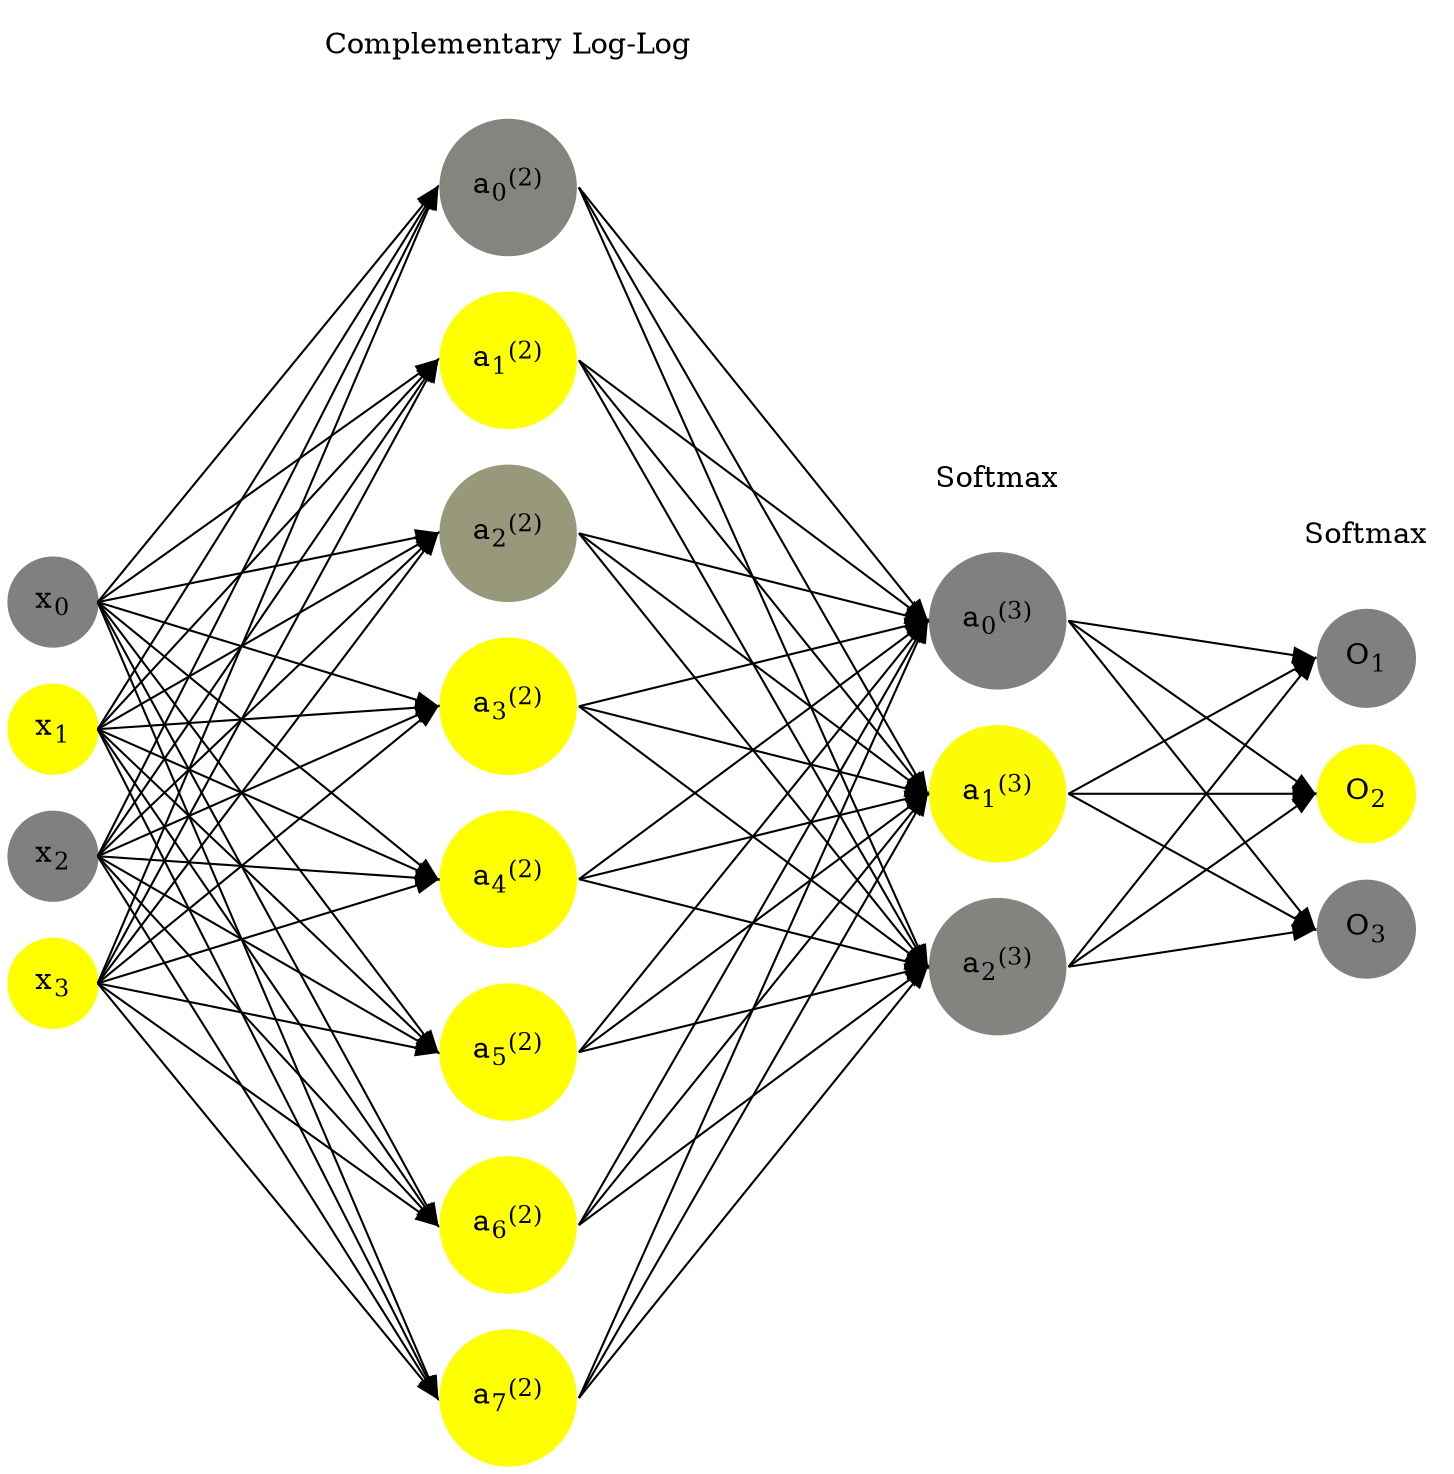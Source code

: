 digraph G {
	rankdir = LR;
	splines=false;
	edge[style=invis];
	ranksep= 1.4;
	{
	node [shape=circle, color="0.1667, 0.0, 0.5", style=filled, fillcolor="0.1667, 0.0, 0.5"];
	x0 [label=<x<sub>0</sub>>];
	}
	{
	node [shape=circle, color="0.1667, 1.0, 1.0", style=filled, fillcolor="0.1667, 1.0, 1.0"];
	x1 [label=<x<sub>1</sub>>];
	}
	{
	node [shape=circle, color="0.1667, 0.0, 0.5", style=filled, fillcolor="0.1667, 0.0, 0.5"];
	x2 [label=<x<sub>2</sub>>];
	}
	{
	node [shape=circle, color="0.1667, 1.0, 1.0", style=filled, fillcolor="0.1667, 1.0, 1.0"];
	x3 [label=<x<sub>3</sub>>];
	}
	{
	node [shape=circle, color="0.1667, 0.039625, 0.519812", style=filled, fillcolor="0.1667, 0.039625, 0.519812"];
	a02 [label=<a<sub>0</sub><sup>(2)</sup>>];
	}
	{
	node [shape=circle, color="0.1667, 1.000000, 1.000000", style=filled, fillcolor="0.1667, 1.000000, 1.000000"];
	a12 [label=<a<sub>1</sub><sup>(2)</sup>>];
	}
	{
	node [shape=circle, color="0.1667, 0.195037, 0.597519", style=filled, fillcolor="0.1667, 0.195037, 0.597519"];
	a22 [label=<a<sub>2</sub><sup>(2)</sup>>];
	}
	{
	node [shape=circle, color="0.1667, 0.998463, 0.999231", style=filled, fillcolor="0.1667, 0.998463, 0.999231"];
	a32 [label=<a<sub>3</sub><sup>(2)</sup>>];
	}
	{
	node [shape=circle, color="0.1667, 0.997289, 0.998645", style=filled, fillcolor="0.1667, 0.997289, 0.998645"];
	a42 [label=<a<sub>4</sub><sup>(2)</sup>>];
	}
	{
	node [shape=circle, color="0.1667, 0.998773, 0.999387", style=filled, fillcolor="0.1667, 0.998773, 0.999387"];
	a52 [label=<a<sub>5</sub><sup>(2)</sup>>];
	}
	{
	node [shape=circle, color="0.1667, 0.994321, 0.997160", style=filled, fillcolor="0.1667, 0.994321, 0.997160"];
	a62 [label=<a<sub>6</sub><sup>(2)</sup>>];
	}
	{
	node [shape=circle, color="0.1667, 0.987406, 0.993703", style=filled, fillcolor="0.1667, 0.987406, 0.993703"];
	a72 [label=<a<sub>7</sub><sup>(2)</sup>>];
	}
	{
	node [shape=circle, color="0.1667, 0.000000, 0.500000", style=filled, fillcolor="0.1667, 0.000000, 0.500000"];
	a03 [label=<a<sub>0</sub><sup>(3)</sup>>];
	}
	{
	node [shape=circle, color="0.1667, 0.969774, 0.984887", style=filled, fillcolor="0.1667, 0.969774, 0.984887"];
	a13 [label=<a<sub>1</sub><sup>(3)</sup>>];
	}
	{
	node [shape=circle, color="0.1667, 0.030226, 0.515113", style=filled, fillcolor="0.1667, 0.030226, 0.515113"];
	a23 [label=<a<sub>2</sub><sup>(3)</sup>>];
	}
	{
	node [shape=circle, color="0.1667, 0.0, 0.5", style=filled, fillcolor="0.1667, 0.0, 0.5"];
	O1 [label=<O<sub>1</sub>>];
	}
	{
	node [shape=circle, color="0.1667, 1.0, 1.0", style=filled, fillcolor="0.1667, 1.0, 1.0"];
	O2 [label=<O<sub>2</sub>>];
	}
	{
	node [shape=circle, color="0.1667, 0.0, 0.5", style=filled, fillcolor="0.1667, 0.0, 0.5"];
	O3 [label=<O<sub>3</sub>>];
	}
	{
	rank=same;
	x0->x1->x2->x3;
	}
	{
	rank=same;
	a02->a12->a22->a32->a42->a52->a62->a72;
	}
	{
	rank=same;
	a03->a13->a23;
	}
	{
	rank=same;
	O1->O2->O3;
	}
	l1 [shape=plaintext,label="Complementary Log-Log"];
	l1->a02;
	{rank=same; l1;a02};
	l2 [shape=plaintext,label="Softmax"];
	l2->a03;
	{rank=same; l2;a03};
	l3 [shape=plaintext,label="Softmax"];
	l3->O1;
	{rank=same; l3;O1};
edge[style=solid, tailport=e, headport=w];
	{x0;x1;x2;x3} -> {a02;a12;a22;a32;a42;a52;a62;a72};
	{a02;a12;a22;a32;a42;a52;a62;a72} -> {a03;a13;a23};
	{a03;a13;a23} -> {O1,O2,O3};
}
